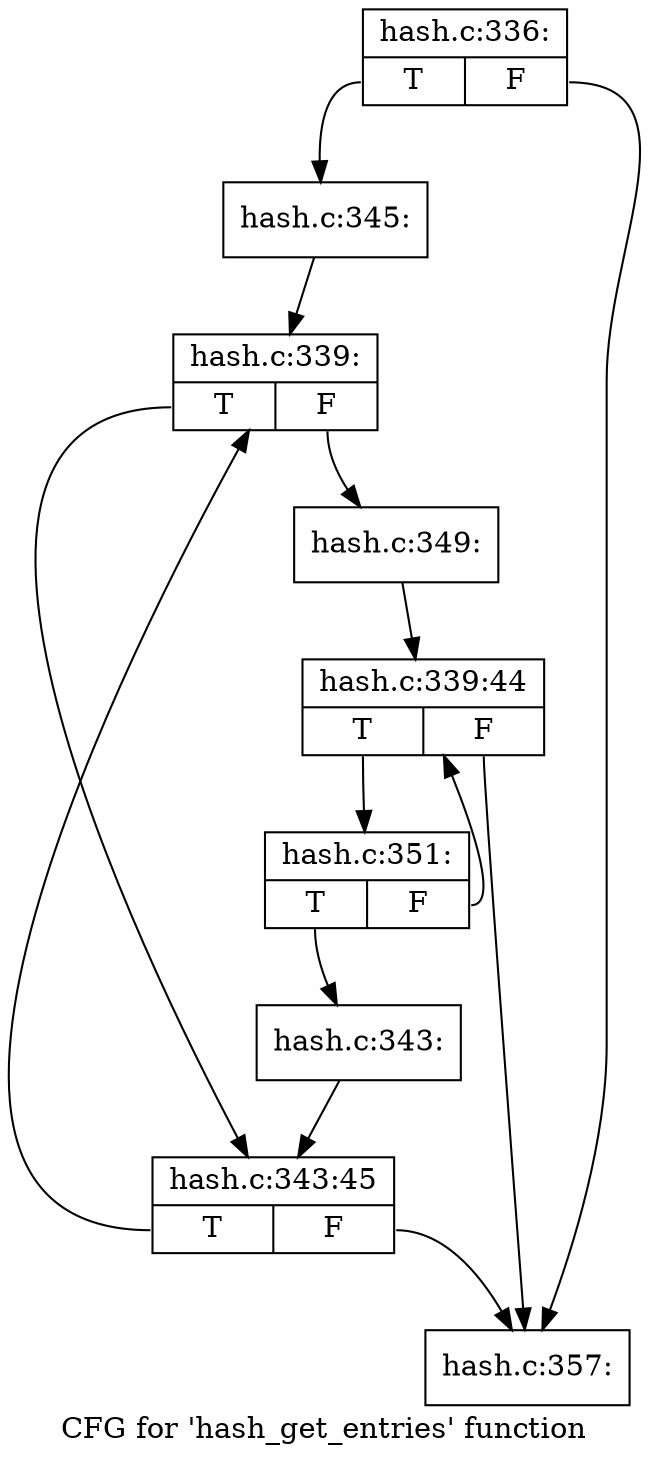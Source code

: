 digraph "CFG for 'hash_get_entries' function" {
	label="CFG for 'hash_get_entries' function";

	Node0xdf1a820 [shape=record,label="{hash.c:336:|{<s0>T|<s1>F}}"];
	Node0xdf1a820:s0 -> Node0xe084640;
	Node0xdf1a820:s1 -> Node0xdf38970;
	Node0xe084640 [shape=record,label="{hash.c:345:}"];
	Node0xe084640 -> Node0xdf36ff0;
	Node0xdf36ff0 [shape=record,label="{hash.c:339:|{<s0>T|<s1>F}}"];
	Node0xdf36ff0:s0 -> Node0xdf36f60;
	Node0xdf36ff0:s1 -> Node0xdf31df0;
	Node0xdf31df0 [shape=record,label="{hash.c:349:}"];
	Node0xdf31df0 -> Node0xdf37e20;
	Node0xdf37e20 [shape=record,label="{hash.c:339:44|{<s0>T|<s1>F}}"];
	Node0xdf37e20:s0 -> Node0xdf38210;
	Node0xdf37e20:s1 -> Node0xdf38970;
	Node0xdf38210 [shape=record,label="{hash.c:351:|{<s0>T|<s1>F}}"];
	Node0xdf38210:s0 -> Node0xdf2a990;
	Node0xdf38210:s1 -> Node0xdf37e20;
	Node0xdf2a990 [shape=record,label="{hash.c:343:}"];
	Node0xdf2a990 -> Node0xdf36f60;
	Node0xdf36f60 [shape=record,label="{hash.c:343:45|{<s0>T|<s1>F}}"];
	Node0xdf36f60:s0 -> Node0xdf36ff0;
	Node0xdf36f60:s1 -> Node0xdf38970;
	Node0xdf38970 [shape=record,label="{hash.c:357:}"];
}
